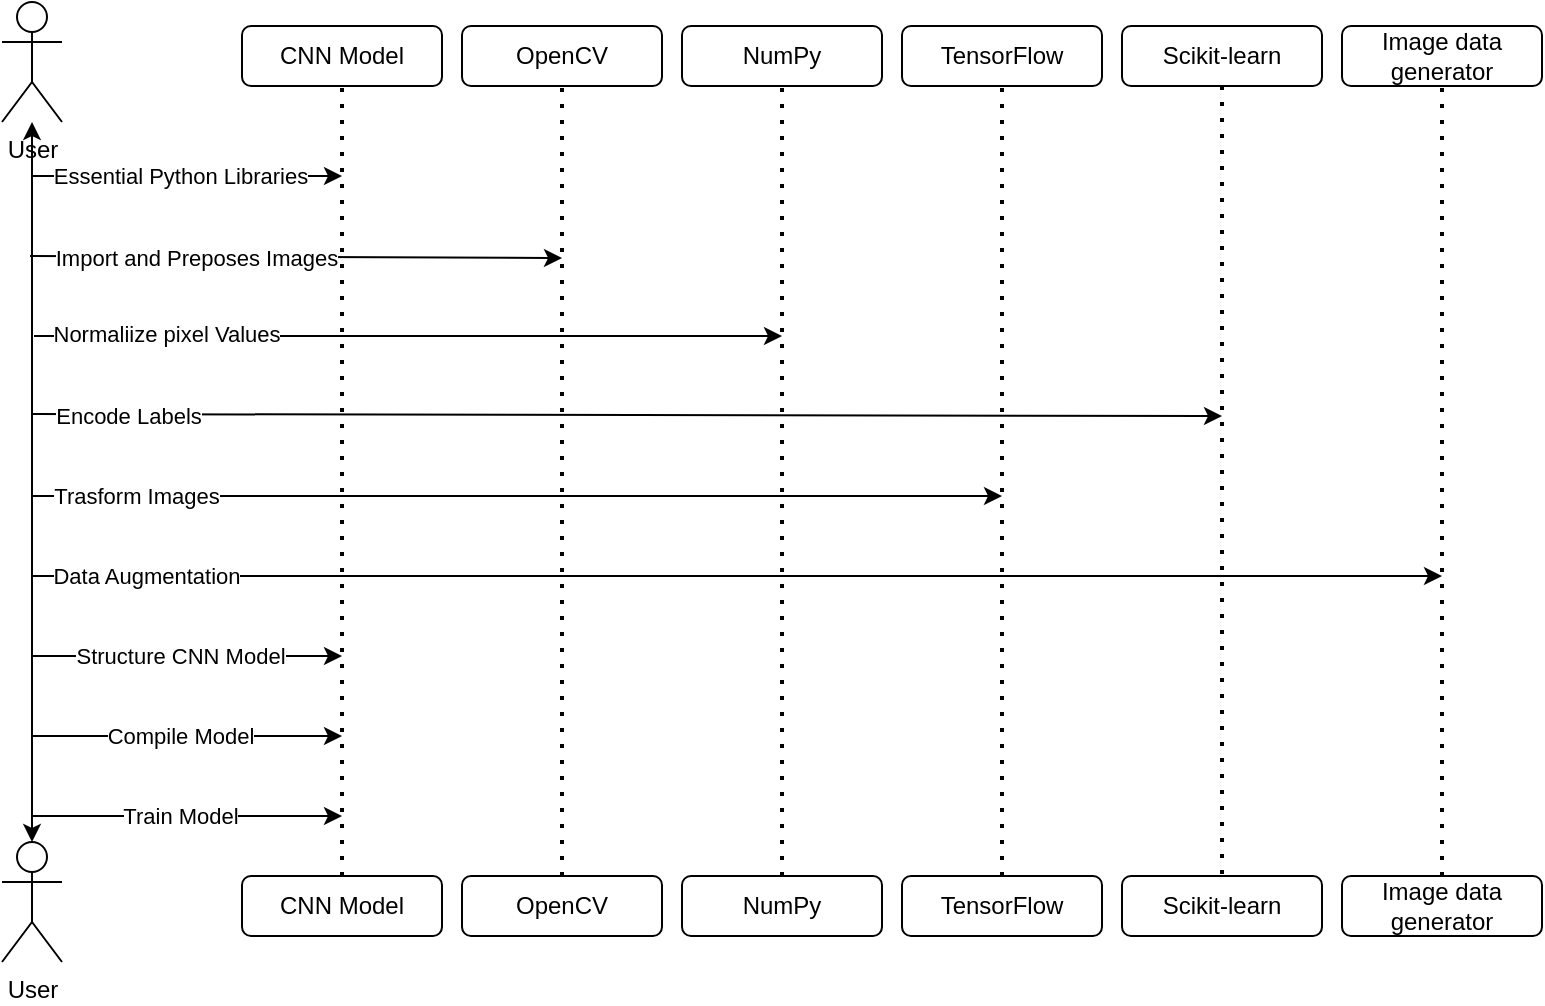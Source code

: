 <mxfile version="21.6.7" type="github">
  <diagram name="Page-1" id="zrBIX8ZeMfasnL_IqsDF">
    <mxGraphModel dx="783" dy="509" grid="1" gridSize="10" guides="1" tooltips="1" connect="1" arrows="1" fold="1" page="1" pageScale="1" pageWidth="850" pageHeight="1100" math="0" shadow="0">
      <root>
        <mxCell id="0" />
        <mxCell id="1" parent="0" />
        <mxCell id="trrbSiPk8iev-0T_6iRe-16" value="" style="group" vertex="1" connectable="0" parent="1">
          <mxGeometry x="130" y="45" width="650" height="30" as="geometry" />
        </mxCell>
        <mxCell id="trrbSiPk8iev-0T_6iRe-10" value="CNN Model" style="rounded=1;whiteSpace=wrap;html=1;" vertex="1" parent="trrbSiPk8iev-0T_6iRe-16">
          <mxGeometry width="100" height="30" as="geometry" />
        </mxCell>
        <mxCell id="trrbSiPk8iev-0T_6iRe-11" value="OpenCV" style="rounded=1;whiteSpace=wrap;html=1;" vertex="1" parent="trrbSiPk8iev-0T_6iRe-16">
          <mxGeometry x="110" width="100" height="30" as="geometry" />
        </mxCell>
        <mxCell id="trrbSiPk8iev-0T_6iRe-12" value="NumPy" style="rounded=1;whiteSpace=wrap;html=1;" vertex="1" parent="trrbSiPk8iev-0T_6iRe-16">
          <mxGeometry x="220" width="100" height="30" as="geometry" />
        </mxCell>
        <mxCell id="trrbSiPk8iev-0T_6iRe-13" value="TensorFlow" style="rounded=1;whiteSpace=wrap;html=1;" vertex="1" parent="trrbSiPk8iev-0T_6iRe-16">
          <mxGeometry x="330" width="100" height="30" as="geometry" />
        </mxCell>
        <mxCell id="trrbSiPk8iev-0T_6iRe-14" value="Scikit-learn" style="rounded=1;whiteSpace=wrap;html=1;" vertex="1" parent="trrbSiPk8iev-0T_6iRe-16">
          <mxGeometry x="440" width="100" height="30" as="geometry" />
        </mxCell>
        <mxCell id="trrbSiPk8iev-0T_6iRe-15" value="Image data generator&lt;br&gt;" style="rounded=1;whiteSpace=wrap;html=1;" vertex="1" parent="trrbSiPk8iev-0T_6iRe-16">
          <mxGeometry x="550" width="100" height="30" as="geometry" />
        </mxCell>
        <mxCell id="trrbSiPk8iev-0T_6iRe-17" value="" style="group" vertex="1" connectable="0" parent="1">
          <mxGeometry x="130" y="470" width="650" height="30" as="geometry" />
        </mxCell>
        <mxCell id="trrbSiPk8iev-0T_6iRe-18" value="CNN Model" style="rounded=1;whiteSpace=wrap;html=1;" vertex="1" parent="trrbSiPk8iev-0T_6iRe-17">
          <mxGeometry width="100" height="30" as="geometry" />
        </mxCell>
        <mxCell id="trrbSiPk8iev-0T_6iRe-19" value="OpenCV" style="rounded=1;whiteSpace=wrap;html=1;" vertex="1" parent="trrbSiPk8iev-0T_6iRe-17">
          <mxGeometry x="110" width="100" height="30" as="geometry" />
        </mxCell>
        <mxCell id="trrbSiPk8iev-0T_6iRe-20" value="NumPy" style="rounded=1;whiteSpace=wrap;html=1;" vertex="1" parent="trrbSiPk8iev-0T_6iRe-17">
          <mxGeometry x="220" width="100" height="30" as="geometry" />
        </mxCell>
        <mxCell id="trrbSiPk8iev-0T_6iRe-21" value="TensorFlow" style="rounded=1;whiteSpace=wrap;html=1;" vertex="1" parent="trrbSiPk8iev-0T_6iRe-17">
          <mxGeometry x="330" width="100" height="30" as="geometry" />
        </mxCell>
        <mxCell id="trrbSiPk8iev-0T_6iRe-22" value="Scikit-learn" style="rounded=1;whiteSpace=wrap;html=1;" vertex="1" parent="trrbSiPk8iev-0T_6iRe-17">
          <mxGeometry x="440" width="100" height="30" as="geometry" />
        </mxCell>
        <mxCell id="trrbSiPk8iev-0T_6iRe-23" value="Image data generator&lt;br&gt;" style="rounded=1;whiteSpace=wrap;html=1;" vertex="1" parent="trrbSiPk8iev-0T_6iRe-17">
          <mxGeometry x="550" width="100" height="30" as="geometry" />
        </mxCell>
        <mxCell id="trrbSiPk8iev-0T_6iRe-24" value="" style="endArrow=none;dashed=1;html=1;dashPattern=1 3;strokeWidth=2;rounded=0;exitX=0.5;exitY=0;exitDx=0;exitDy=0;" edge="1" parent="1" source="trrbSiPk8iev-0T_6iRe-18">
          <mxGeometry width="50" height="50" relative="1" as="geometry">
            <mxPoint x="180" y="175" as="sourcePoint" />
            <mxPoint x="180" y="75" as="targetPoint" />
          </mxGeometry>
        </mxCell>
        <mxCell id="trrbSiPk8iev-0T_6iRe-25" value="" style="endArrow=none;dashed=1;html=1;dashPattern=1 3;strokeWidth=2;rounded=0;exitX=0.5;exitY=0;exitDx=0;exitDy=0;" edge="1" parent="1">
          <mxGeometry width="50" height="50" relative="1" as="geometry">
            <mxPoint x="290" y="470" as="sourcePoint" />
            <mxPoint x="290" y="75" as="targetPoint" />
          </mxGeometry>
        </mxCell>
        <mxCell id="trrbSiPk8iev-0T_6iRe-26" value="" style="endArrow=none;dashed=1;html=1;dashPattern=1 3;strokeWidth=2;rounded=0;exitX=0.5;exitY=0;exitDx=0;exitDy=0;" edge="1" parent="1">
          <mxGeometry width="50" height="50" relative="1" as="geometry">
            <mxPoint x="400" y="470" as="sourcePoint" />
            <mxPoint x="400" y="75" as="targetPoint" />
          </mxGeometry>
        </mxCell>
        <mxCell id="trrbSiPk8iev-0T_6iRe-27" value="" style="endArrow=none;dashed=1;html=1;dashPattern=1 3;strokeWidth=2;rounded=0;exitX=0.5;exitY=0;exitDx=0;exitDy=0;" edge="1" parent="1">
          <mxGeometry width="50" height="50" relative="1" as="geometry">
            <mxPoint x="510" y="470" as="sourcePoint" />
            <mxPoint x="510" y="75" as="targetPoint" />
          </mxGeometry>
        </mxCell>
        <mxCell id="trrbSiPk8iev-0T_6iRe-28" value="" style="endArrow=none;dashed=1;html=1;dashPattern=1 3;strokeWidth=2;rounded=0;exitX=0.5;exitY=0;exitDx=0;exitDy=0;" edge="1" parent="1">
          <mxGeometry width="50" height="50" relative="1" as="geometry">
            <mxPoint x="620" y="469" as="sourcePoint" />
            <mxPoint x="620" y="74" as="targetPoint" />
          </mxGeometry>
        </mxCell>
        <mxCell id="trrbSiPk8iev-0T_6iRe-29" value="" style="endArrow=none;dashed=1;html=1;dashPattern=1 3;strokeWidth=2;rounded=0;exitX=0.5;exitY=0;exitDx=0;exitDy=0;" edge="1" parent="1">
          <mxGeometry width="50" height="50" relative="1" as="geometry">
            <mxPoint x="730" y="470" as="sourcePoint" />
            <mxPoint x="730" y="75" as="targetPoint" />
          </mxGeometry>
        </mxCell>
        <mxCell id="trrbSiPk8iev-0T_6iRe-30" value="" style="endArrow=classic;html=1;rounded=0;" edge="1" parent="1">
          <mxGeometry relative="1" as="geometry">
            <mxPoint x="25" y="120" as="sourcePoint" />
            <mxPoint x="180" y="120" as="targetPoint" />
          </mxGeometry>
        </mxCell>
        <mxCell id="trrbSiPk8iev-0T_6iRe-31" value="Essential Python Libraries" style="edgeLabel;resizable=0;html=1;align=center;verticalAlign=middle;" connectable="0" vertex="1" parent="trrbSiPk8iev-0T_6iRe-30">
          <mxGeometry relative="1" as="geometry">
            <mxPoint x="-4" as="offset" />
          </mxGeometry>
        </mxCell>
        <mxCell id="trrbSiPk8iev-0T_6iRe-32" value="" style="group" vertex="1" connectable="0" parent="1">
          <mxGeometry x="10" y="33" width="30" height="480" as="geometry" />
        </mxCell>
        <mxCell id="trrbSiPk8iev-0T_6iRe-1" value="User" style="shape=umlActor;verticalLabelPosition=bottom;verticalAlign=top;html=1;outlineConnect=0;" vertex="1" parent="trrbSiPk8iev-0T_6iRe-32">
          <mxGeometry width="30" height="60" as="geometry" />
        </mxCell>
        <mxCell id="trrbSiPk8iev-0T_6iRe-2" value="User" style="shape=umlActor;verticalLabelPosition=bottom;verticalAlign=top;html=1;outlineConnect=0;" vertex="1" parent="trrbSiPk8iev-0T_6iRe-32">
          <mxGeometry y="420" width="30" height="60" as="geometry" />
        </mxCell>
        <mxCell id="trrbSiPk8iev-0T_6iRe-9" value="" style="endArrow=classic;startArrow=classic;html=1;rounded=0;" edge="1" parent="trrbSiPk8iev-0T_6iRe-32" source="trrbSiPk8iev-0T_6iRe-2" target="trrbSiPk8iev-0T_6iRe-1">
          <mxGeometry width="50" height="50" relative="1" as="geometry">
            <mxPoint x="14.5" y="290" as="sourcePoint" />
            <mxPoint x="14.5" y="220" as="targetPoint" />
          </mxGeometry>
        </mxCell>
        <mxCell id="trrbSiPk8iev-0T_6iRe-36" value="" style="endArrow=classic;html=1;rounded=0;" edge="1" parent="1">
          <mxGeometry relative="1" as="geometry">
            <mxPoint x="24" y="160" as="sourcePoint" />
            <mxPoint x="290" y="161" as="targetPoint" />
          </mxGeometry>
        </mxCell>
        <mxCell id="trrbSiPk8iev-0T_6iRe-37" value="Import and Preposes Images" style="edgeLabel;resizable=0;html=1;align=center;verticalAlign=middle;" connectable="0" vertex="1" parent="trrbSiPk8iev-0T_6iRe-36">
          <mxGeometry relative="1" as="geometry">
            <mxPoint x="-50" as="offset" />
          </mxGeometry>
        </mxCell>
        <mxCell id="trrbSiPk8iev-0T_6iRe-38" value="" style="endArrow=classic;html=1;rounded=0;" edge="1" parent="1">
          <mxGeometry relative="1" as="geometry">
            <mxPoint x="26" y="200" as="sourcePoint" />
            <mxPoint x="400" y="200" as="targetPoint" />
          </mxGeometry>
        </mxCell>
        <mxCell id="trrbSiPk8iev-0T_6iRe-39" value="Normaliize pixel Values" style="edgeLabel;resizable=0;html=1;align=center;verticalAlign=middle;" connectable="0" vertex="1" parent="trrbSiPk8iev-0T_6iRe-38">
          <mxGeometry relative="1" as="geometry">
            <mxPoint x="-121" y="-1" as="offset" />
          </mxGeometry>
        </mxCell>
        <mxCell id="trrbSiPk8iev-0T_6iRe-40" value="" style="endArrow=classic;html=1;rounded=0;" edge="1" parent="1">
          <mxGeometry relative="1" as="geometry">
            <mxPoint x="25" y="239" as="sourcePoint" />
            <mxPoint x="620" y="240" as="targetPoint" />
          </mxGeometry>
        </mxCell>
        <mxCell id="trrbSiPk8iev-0T_6iRe-41" value="Encode Labels" style="edgeLabel;resizable=0;html=1;align=center;verticalAlign=middle;" connectable="0" vertex="1" parent="trrbSiPk8iev-0T_6iRe-40">
          <mxGeometry relative="1" as="geometry">
            <mxPoint x="-250" as="offset" />
          </mxGeometry>
        </mxCell>
        <mxCell id="trrbSiPk8iev-0T_6iRe-42" value="" style="endArrow=classic;html=1;rounded=0;" edge="1" parent="1">
          <mxGeometry relative="1" as="geometry">
            <mxPoint x="25" y="280" as="sourcePoint" />
            <mxPoint x="510" y="280" as="targetPoint" />
          </mxGeometry>
        </mxCell>
        <mxCell id="trrbSiPk8iev-0T_6iRe-43" value="Trasform Images" style="edgeLabel;resizable=0;html=1;align=center;verticalAlign=middle;" connectable="0" vertex="1" parent="trrbSiPk8iev-0T_6iRe-42">
          <mxGeometry relative="1" as="geometry">
            <mxPoint x="-191" as="offset" />
          </mxGeometry>
        </mxCell>
        <mxCell id="trrbSiPk8iev-0T_6iRe-44" value="" style="endArrow=classic;html=1;rounded=0;" edge="1" parent="1">
          <mxGeometry relative="1" as="geometry">
            <mxPoint x="25" y="320" as="sourcePoint" />
            <mxPoint x="730" y="320" as="targetPoint" />
          </mxGeometry>
        </mxCell>
        <mxCell id="trrbSiPk8iev-0T_6iRe-45" value="Data Augmentation" style="edgeLabel;resizable=0;html=1;align=center;verticalAlign=middle;" connectable="0" vertex="1" parent="trrbSiPk8iev-0T_6iRe-44">
          <mxGeometry relative="1" as="geometry">
            <mxPoint x="-296" as="offset" />
          </mxGeometry>
        </mxCell>
        <mxCell id="trrbSiPk8iev-0T_6iRe-46" value="" style="endArrow=classic;html=1;rounded=0;" edge="1" parent="1">
          <mxGeometry relative="1" as="geometry">
            <mxPoint x="25" y="360" as="sourcePoint" />
            <mxPoint x="180" y="360" as="targetPoint" />
          </mxGeometry>
        </mxCell>
        <mxCell id="trrbSiPk8iev-0T_6iRe-47" value="Structure CNN Model" style="edgeLabel;resizable=0;html=1;align=center;verticalAlign=middle;" connectable="0" vertex="1" parent="trrbSiPk8iev-0T_6iRe-46">
          <mxGeometry relative="1" as="geometry">
            <mxPoint x="-4" as="offset" />
          </mxGeometry>
        </mxCell>
        <mxCell id="trrbSiPk8iev-0T_6iRe-48" value="" style="endArrow=classic;html=1;rounded=0;" edge="1" parent="1">
          <mxGeometry relative="1" as="geometry">
            <mxPoint x="25" y="400" as="sourcePoint" />
            <mxPoint x="180" y="400" as="targetPoint" />
          </mxGeometry>
        </mxCell>
        <mxCell id="trrbSiPk8iev-0T_6iRe-49" value="Compile Model" style="edgeLabel;resizable=0;html=1;align=center;verticalAlign=middle;" connectable="0" vertex="1" parent="trrbSiPk8iev-0T_6iRe-48">
          <mxGeometry relative="1" as="geometry">
            <mxPoint x="-4" as="offset" />
          </mxGeometry>
        </mxCell>
        <mxCell id="trrbSiPk8iev-0T_6iRe-50" value="" style="endArrow=classic;html=1;rounded=0;" edge="1" parent="1">
          <mxGeometry relative="1" as="geometry">
            <mxPoint x="25" y="440" as="sourcePoint" />
            <mxPoint x="180" y="440" as="targetPoint" />
          </mxGeometry>
        </mxCell>
        <mxCell id="trrbSiPk8iev-0T_6iRe-51" value="Train Model" style="edgeLabel;resizable=0;html=1;align=center;verticalAlign=middle;" connectable="0" vertex="1" parent="trrbSiPk8iev-0T_6iRe-50">
          <mxGeometry relative="1" as="geometry">
            <mxPoint x="-4" as="offset" />
          </mxGeometry>
        </mxCell>
      </root>
    </mxGraphModel>
  </diagram>
</mxfile>
